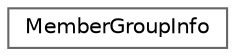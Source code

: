 digraph "Graphical Class Hierarchy"
{
 // INTERACTIVE_SVG=YES
 // LATEX_PDF_SIZE
  bgcolor="transparent";
  edge [fontname=Helvetica,fontsize=10,labelfontname=Helvetica,labelfontsize=10];
  node [fontname=Helvetica,fontsize=10,shape=box,height=0.2,width=0.4];
  rankdir="LR";
  Node0 [label="MemberGroupInfo",height=0.2,width=0.4,color="grey40", fillcolor="white", style="filled",URL="$d1/d12/struct_member_group_info.html",tooltip="Data collected for a member group."];
}
